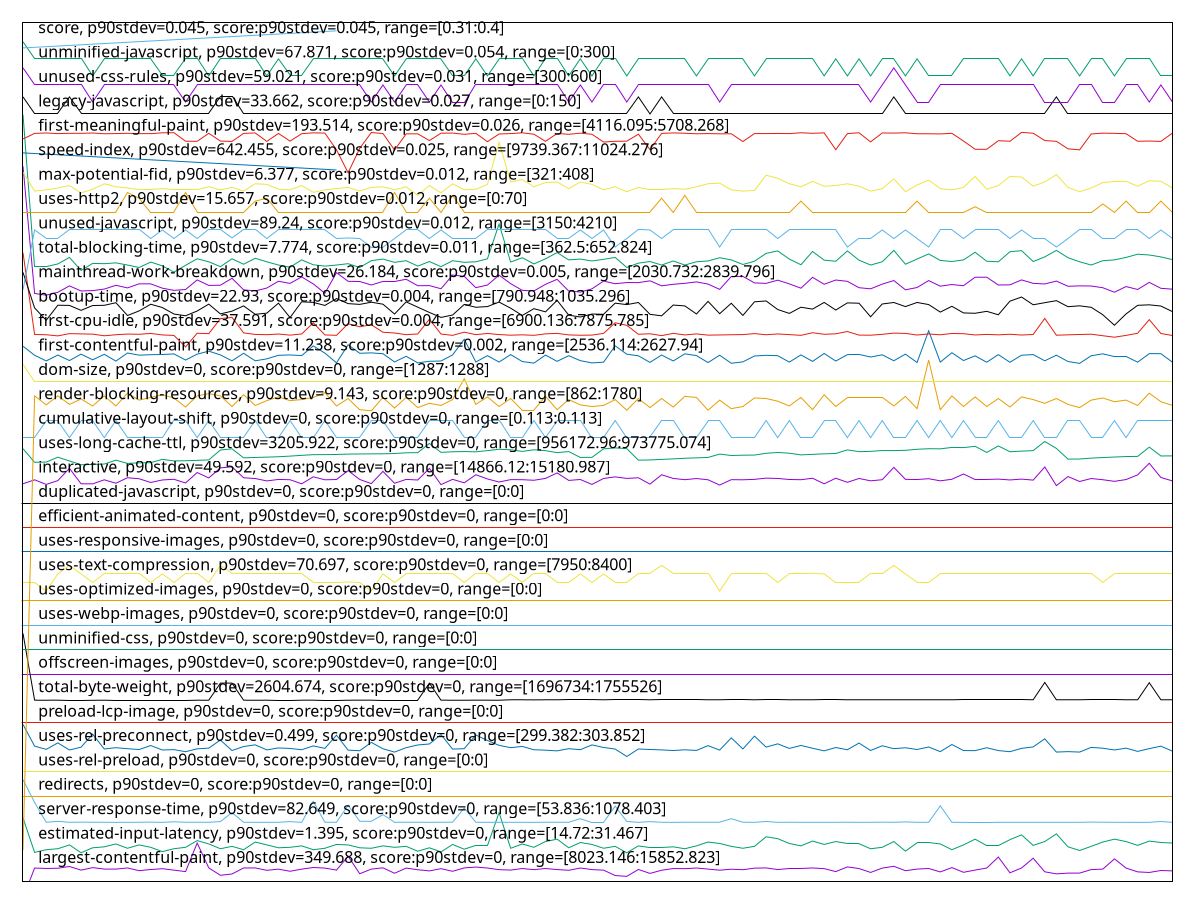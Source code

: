 reset

$largestContentfulPaintP90Stdev349688ScoreP90Stdev0Range802314615852823 <<EOF
0 -0.679092146212207
1 0.5508414174403793
2 0.533845859899337
3 0.5433518253078451
4 0.6150821629688692
5 0.4654360232639312
6 0.5681518488375135
7 0.5091482027673275
8 0.5077337899816685
9 0.5551125869944702
10 0.44345705064246976
11 0.49055452003076105
12 0.5248289783907554
13 0.46550455547952296
14 0.40493992982646754
15 1.57546743660513
16 0.5578459569797869
17 0.2543425456920856
18 0.3078361152435436
19 0.5541802033218395
20 0.5559522506107131
21 0.4576743179224292
22 0.5062640907027585
23 0.4198906069934538
24 0.506421311667939
25 0.5736051991105615
26 0.5490506533699357
27 0.46830300227460286
28 1.036263019115594
29 0.318276911903812
30 0.5072498891904837
31 0.5603158522707061
32 0.337185900422198
33 0.5505220803517603
34 0.48185107262584426
35 0.43414833131665187
36 0.525954720814521
37 0.4186951805521537
38 0.5563602764489208
39 0.5919892538935536
40 0.5516545896119398
41 0.4857738220922614
42 0.4671654538809249
43 0.5317933488374105
44 0.484980086578485
45 0.5320939691444608
46 0.48941106865212713
47 0.4595936518847288
48 0.5529002634129911
49 0.4872816748105242
50 0.46548987000475384
51 0.2448452187981478
52 0.21023990533010828
53 0.49327795572432365
54 0.33144200810909696
55 0.4611986878919083
56 0.5307699728113038
57 0.5253058243950415
58 0.552877515324623
59 0.5089643463822222
60 0.4632445760926647
61 0.5036427334563718
62 0.4834035576693867
63 0.5467322200344844
64 0.556675006329769
65 0.4890246391003439
66 0.54978132772735
67 0.5496962383588309
68 0.5548195973752916
69 0.5268729949133553
70 0.4055017212240295
71 0.5976461851599781
72 0.5314384498638103
73 0.3714898737069734
74 0.5470747371372009
75 0.622870503730296
76 0.44243453846781966
77 0.5083083951758418
78 0.5329173635582625
79 0.3919571062786176
80 0.5697859678437465
81 0.37698195332034734
82 0.4686328495559504
83 0.5506397081251619
84 1.0020978379649148
85 0.35695139766023853
86 0.5529125013086329
87 0.9543425456920858
88 0.39712423376890005
89 0.312983950051287
90 0.34367097728543783
91 0.3442834479684791
92 0.48716735846770876
93 0.5078835242342219
94 0.9277555014482886
95 0.5492470356011703
96 0.39427568358931087
97 0.3704028606235328
98 0.45025714533704253
99 0.4354697360954378
EOF

$estimatedInputLatencyP90Stdev1395ScoreP90Stdev0Range147231467 <<EOF
0 2.605960747663565
1 1.1928766355140188
2 1.3027831775700933
3 1.3420355140186917
4 1.4990448598130839
5 1.1771757009345793
6 1.3812878504672896
7 1.4205401869158876
8 1.5382971962616823
9 1.3616616822429906
10 1.4990448598130839
11 1.4009140186915885
12 1.2242785046728972
13 1.3420355140186917
14 1.4009140186915885
15 1.6756803738317754
16 1.5382971962616823
17 1.342035514018674
18 1.4401663551401869
19 1.3027831775700933
20 1.6168018691588784
21 1.4990448598130839
22 1.3812878504672896
23 1.4009140186915885
24 1.459792523364486
25 1.3027831775701115
26 1.3616616822429906
27 1.5186710280373827
28 1.499044859813102
29 1.3812878504672896
30 1.3616616822429906
31 1.4597925233644677
32 1.4009140186915885
33 1.4401663551401869
34 1.2399794392523362
35 1.3812878504673074
36 1.2111943925233644
37 1.5186710280373827
38 1.3224093457943924
39 1.459792523364486
40 1.459792523364486
41 2.8205401869158866
42 1.3616616822429906
43 1.5382971962616823
44 1.4009140186915885
45 1.6364280373831774
46 1.7345588785046728
47 1.3812878504672896
48 1.597175700934579
49 1.5186710280373827
50 1.3616616822429906
51 1.4401663551401869
52 1.177175700934565
53 1.459792523364486
54 1.4009140186915885
55 1.4009140186915885
56 1.4205401869158876
57 1.3420355140186917
58 1.459792523364486
59 1.6168018691588784
60 1.5579233644859811
61 1.4401663551401869
62 1.3616616822429906
63 1.4401663551401869
64 1.8326897196261678
65 1.754185046728972
66 1.5579233644859811
67 1.459792523364486
68 1.6560542056074765
69 1.5186710280373827
70 1.6364280373831774
71 1.5579233644859811
72 1.5579233644859811
73 1.3420355140186917
74 1.4009140186915885
75 1.6364280373831597
76 1.243904672897196
77 1.5775495327102802
78 1.5775495327102802
79 1.5382971962616823
80 1.3027831775700933
81 1.4990448598130839
82 1.7345588785046728
83 1.4794186915887848
84 1.4794186915887848
85 1.7149327102803738
86 1.911194392523364
87 1.4794186915887848
88 1.6364280373831952
89 1.9504467289719623
90 1.4205401869158876
91 1.2713813084112149
92 1.4401663551401869
93 1.6168018691588784
94 1.7345588785046728
95 1.6364280373831774
96 1.4794186915887848
97 1.6560542056074943
98 1.597175700934579
99 1.5775495327102802
EOF

$serverResponseTimeP90Stdev82649ScoreP90Stdev0Range538361078403 <<EOF
0 4.169205306044917
1 3.239742242332439
2 2.425253632259039
3 2.464405804795605
4 2.4260957611062137
5 2.4313718517580476
6 2.4288778547875682
7 2.426891862668219
8 2.4237296177056495
9 2.42619633924788
10 2.4266941158134165
11 2.433311816592228
12 2.4229914764286726
13 2.447254674570047
14 2.426888453239688
15 2.4283954206504217
16 2.426395790816948
17 2.4535194994958918
18 2.824586358389386
19 2.4261486072484453
20 2.4268100363834733
21 2.4242785356991523
22 2.4264009049597446
23 2.4535024523532365
24 2.4227562258600286
25 3.2841210688071385
26 2.428765343646043
27 2.4259593839649707
28 3.1229914764286724
29 2.4677027221851517
30 2.4660934719184855
31 2.7390778908300986
32 2.4261878156765526
33 2.4287073833610147
34 2.428199378509885
35 2.425381485828954
36 2.428011859940676
37 2.4291352666416643
38 3.0126981681627565
39 2.424535947553248
40 2.4264230662451967
41 2.4244234364117228
42 2.424878595120621
43 2.426336125817654
44 2.423308553282062
45 2.4279453760843204
46 2.4282454057950544
47 2.4252706794016943
48 2.573938810499092
49 2.42360346885
50 2.423629039563983
51 3.088322702410466
52 2.4607849916956064
53 2.4234807294228813
54 2.4530899115009768
55 2.4271322273796594
56 2.422757930574294
57 2.4284687233638396
58 2.429411430352681
59 2.4270248303809305
60 2.4291369713559297
61 2.572165907662934
62 2.428305070794348
63 2.424389342126412
64 2.4588058184333192
65 2.424467758982627
66 2.427302698806213
67 2.4256849249682193
68 2.4267401430985864
69 2.4258230068237276
70 2.425212719116666
71 2.4280220882262693
72 2.4252144238309317
73 2.426399200245479
74 2.4316002834696295
75 2.425896309537146
76 2.4404153609367163
77 2.4254121706857337
78 2.426334421103389
79 3.1009239502613086
80 2.4247183519796605
81 2.423028980142514
82 2.4260378008211854
83 2.4261162176774
84 2.4240432851305083
85 2.426332716389123
86 2.4265083019584734
87 2.42444730241144
88 2.425790617252683
89 2.4248837092634177
90 2.4255826421122872
91 2.424333086555649
92 2.4339169901564928
93 2.4287124975038115
94 2.4252587464018354
95 2.4264810265302246
96 2.422611325147458
97 2.4244285505545196
98 2.45775912387428
99 2.423006818857062
EOF

$redirectsP90Stdev0ScoreP90Stdev0Range00 <<EOF
0 3.5
1 3.5
2 3.5
3 3.5
4 3.5
5 3.5
6 3.5
7 3.5
8 3.5
9 3.5
10 3.5
11 3.5
12 3.5
13 3.5
14 3.5
15 3.5
16 3.5
17 3.5
18 3.5
19 3.5
20 3.5
21 3.5
22 3.5
23 3.5
24 3.5
25 3.5
26 3.5
27 3.5
28 3.5
29 3.5
30 3.5
31 3.5
32 3.5
33 3.5
34 3.5
35 3.5
36 3.5
37 3.5
38 3.5
39 3.5
40 3.5
41 3.5
42 3.5
43 3.5
44 3.5
45 3.5
46 3.5
47 3.5
48 3.5
49 3.5
50 3.5
51 3.5
52 3.5
53 3.5
54 3.5
55 3.5
56 3.5
57 3.5
58 3.5
59 3.5
60 3.5
61 3.5
62 3.5
63 3.5
64 3.5
65 3.5
66 3.5
67 3.5
68 3.5
69 3.5
70 3.5
71 3.5
72 3.5
73 3.5
74 3.5
75 3.5
76 3.5
77 3.5
78 3.5
79 3.5
80 3.5
81 3.5
82 3.5
83 3.5
84 3.5
85 3.5
86 3.5
87 3.5
88 3.5
89 3.5
90 3.5
91 3.5
92 3.5
93 3.5
94 3.5
95 3.5
96 3.5
97 3.5
98 3.5
99 3.5
EOF

$usesRelPreloadP90Stdev0ScoreP90Stdev0Range00 <<EOF
0 4.5
1 4.5
2 4.5
3 4.5
4 4.5
5 4.5
6 4.5
7 4.5
8 4.5
9 4.5
10 4.5
11 4.5
12 4.5
13 4.5
14 4.5
15 4.5
16 4.5
17 4.5
18 4.5
19 4.5
20 4.5
21 4.5
22 4.5
23 4.5
24 4.5
25 4.5
26 4.5
27 4.5
28 4.5
29 4.5
30 4.5
31 4.5
32 4.5
33 4.5
34 4.5
35 4.5
36 4.5
37 4.5
38 4.5
39 4.5
40 4.5
41 4.5
42 4.5
43 4.5
44 4.5
45 4.5
46 4.5
47 4.5
48 4.5
49 4.5
50 4.5
51 4.5
52 4.5
53 4.5
54 4.5
55 4.5
56 4.5
57 4.5
58 4.5
59 4.5
60 4.5
61 4.5
62 4.5
63 4.5
64 4.5
65 4.5
66 4.5
67 4.5
68 4.5
69 4.5
70 4.5
71 4.5
72 4.5
73 4.5
74 4.5
75 4.5
76 4.5
77 4.5
78 4.5
79 4.5
80 4.5
81 4.5
82 4.5
83 4.5
84 4.5
85 4.5
86 4.5
87 4.5
88 4.5
89 4.5
90 4.5
91 4.5
92 4.5
93 4.5
94 4.5
95 4.5
96 4.5
97 4.5
98 4.5
99 4.5
EOF

$usesRelPreconnectP90Stdev0499ScoreP90Stdev0Range299382303852 <<EOF
0 6.432590106260619
1 5.545414917660466
2 5.4133948003092485
3 5.678021791088796
4 5.388164288993238
5 5.502581724030975
6 6.036529754206995
7 5.428650458314294
8 5.481458505254778
9 5.440972335933722
10 5.405766971306733
11 5.571232185053603
12 5.388164288993238
13 5.402246434844031
14 5.317166803662161
15 5.435104775162571
16 5.464442579018396
17 5.794786250434981
18 5.365867558062817
19 5.52898574750121
20 5.599396476755189
21 5.391098069378842
22 5.4720704080208975
23 5.45212070139894
24 5.396965630149992
25 5.554803014894347
26 5.454467725707403
27 5.994870072731715
28 5.382296728222087
29 5.3564794608289645
30 5.699731765942104
31 5.438038555548147
32 5.302497901734242
33 5.482045261331891
34 5.593528915984038
35 5.6334283292279395
36 6.017753559739262
37 5.424543165774466
38 5.440972335933722
39 6.002497901734245
40 5.777770324198613
41 5.578273257978992
42 5.483218773486115
43 5.53367979611815
44 5.397552386227119
45 5.380536459990736
46 5.351198656134912
47 5.4415590920108485
48 5.399899410535582
49 5.596462696369613
50 5.490846602488631
51 5.426303434005831
52 5.12119054473915
53 5.4292372143914065
54 5.407527239538098
55 5.39168482545594
56 5.365867558062817
57 5.395792117995754
58 5.368801338448407
59 5.566538136436662
60 5.3828834842991995
61 5.885146686310932
62 5.430410726545631
63 5.954970659487785
64 5.504928748339438
65 5.639882646076217
66 5.45212070139894
67 5.574165965439178
68 5.459161774324343
69 5.3523721682891505
70 5.489086334257294
71 5.397552386227119
72 5.67098071816342
73 5.367627826294168
74 5.5606705756654975
75 5.442145848087961
76 5.478524724869203
77 5.407527239538098
78 5.510209553033491
79 5.3201005840477364
80 5.611718354374631
81 5.364694045908578
82 5.360586753368764
83 5.48028499310054
84 5.364107289831466
85 5.317753559739273
86 5.455054481784529
87 5.5143168455732905
88 5.845247273067017
89 5.302497901734242
90 5.320687340124849
91 5.302497901734242
92 5.494953895028459
93 5.45974853040147
94 5.388164288993238
95 5.463855822941284
96 5.331248949512954
97 5.443319360242199
98 5.544828161583368
99 5.33887677851547
EOF

$preloadLcpImageP90Stdev0ScoreP90Stdev0Range00 <<EOF
0 6.5
1 6.5
2 6.5
3 6.5
4 6.5
5 6.5
6 6.5
7 6.5
8 6.5
9 6.5
10 6.5
11 6.5
12 6.5
13 6.5
14 6.5
15 6.5
16 6.5
17 6.5
18 6.5
19 6.5
20 6.5
21 6.5
22 6.5
23 6.5
24 6.5
25 6.5
26 6.5
27 6.5
28 6.5
29 6.5
30 6.5
31 6.5
32 6.5
33 6.5
34 6.5
35 6.5
36 6.5
37 6.5
38 6.5
39 6.5
40 6.5
41 6.5
42 6.5
43 6.5
44 6.5
45 6.5
46 6.5
47 6.5
48 6.5
49 6.5
50 6.5
51 6.5
52 6.5
53 6.5
54 6.5
55 6.5
56 6.5
57 6.5
58 6.5
59 6.5
60 6.5
61 6.5
62 6.5
63 6.5
64 6.5
65 6.5
66 6.5
67 6.5
68 6.5
69 6.5
70 6.5
71 6.5
72 6.5
73 6.5
74 6.5
75 6.5
76 6.5
77 6.5
78 6.5
79 6.5
80 6.5
81 6.5
82 6.5
83 6.5
84 6.5
85 6.5
86 6.5
87 6.5
88 6.5
89 6.5
90 6.5
91 6.5
92 6.5
93 6.5
94 6.5
95 6.5
96 6.5
97 6.5
98 6.5
99 6.5
EOF

$totalByteWeightP90Stdev2604674ScoreP90Stdev0Range16967341755526 <<EOF
0 10.163295652752808
1 7.427419213101658
2 7.4273726116769865
3 7.427838625923698
4 7.427419213101658
5 7.427465814526329
6 7.423504693429194
7 7.427745423074356
8 7.427465814526329
9 7.427559017375671
10 7.427792024499027
11 7.427698821649685
12 7.427326010252315
13 7.427232807402959
14 7.427232807402959
15 7.427605618800342
16 7.427326010252315
17 8.127046401704277
18 8.12718620597829
19 7.427605618800342
20 7.427326010252315
21 7.427512415951
22 7.427326010252315
23 7.4273726116769865
24 7.427698821649685
25 7.427559017375671
26 7.427186205978288
27 7.427186205978288
28 7.427232807402959
29 7.427838625923698
30 7.4276522202250135
31 7.427232807402959
32 7.427232807402959
33 7.42727940882763
34 7.42727940882763
35 8.127093003128948
36 7.4276522202250135
37 7.427326010252315
38 7.427186205978288
39 7.427885227348369
40 7.427465814526329
41 7.427232807402959
42 7.444615138805673
43 7.444335530257632
44 7.440933626256566
45 7.444801544504358
46 7.444475334531646
47 7.445081153052385
48 7.445034551627714
49 7.454261633712804
50 7.444475334531646
51 7.444754943079687
52 7.4446617402303445
53 7.444754943079687
54 7.4448947473537
55 7.444708341655016
56 7.444708341655016
57 7.445034551627714
58 7.445081153052385
59 7.4448947473537
60 7.445081153052385
61 7.4448947473537
62 7.444987950203043
63 7.4446617402303445
64 7.444615138805673
65 7.444568537380988
66 7.445174355901727
67 7.444754943079687
68 7.444987950203043
69 7.445034551627714
70 7.445034551627714
71 7.444708341655016
72 7.445034551627714
73 7.444987950203043
74 7.445267558751084
75 7.444615138805673
76 7.4446617402303445
77 7.4449413487783715
78 7.444754943079687
79 7.4449413487783715
80 7.444615138805673
81 7.444848145929029
82 7.444848145929029
83 7.444987950203043
84 7.4448947473537
85 7.4448947473537
86 7.444848145929029
87 7.4452209573263985
88 8.15482085080886
89 7.4441491245589475
90 7.445081153052385
91 7.444708341655016
92 7.4449413487783715
93 7.4448947473537
94 7.444848145929029
95 7.444754943079687
96 7.445174355901727
97 8.144661740230333
98 7.4449413487783715
99 7.444754943079687
EOF

$offscreenImagesP90Stdev0ScoreP90Stdev0Range00 <<EOF
0 8.5
1 8.5
2 8.5
3 8.5
4 8.5
5 8.5
6 8.5
7 8.5
8 8.5
9 8.5
10 8.5
11 8.5
12 8.5
13 8.5
14 8.5
15 8.5
16 8.5
17 8.5
18 8.5
19 8.5
20 8.5
21 8.5
22 8.5
23 8.5
24 8.5
25 8.5
26 8.5
27 8.5
28 8.5
29 8.5
30 8.5
31 8.5
32 8.5
33 8.5
34 8.5
35 8.5
36 8.5
37 8.5
38 8.5
39 8.5
40 8.5
41 8.5
42 8.5
43 8.5
44 8.5
45 8.5
46 8.5
47 8.5
48 8.5
49 8.5
50 8.5
51 8.5
52 8.5
53 8.5
54 8.5
55 8.5
56 8.5
57 8.5
58 8.5
59 8.5
60 8.5
61 8.5
62 8.5
63 8.5
64 8.5
65 8.5
66 8.5
67 8.5
68 8.5
69 8.5
70 8.5
71 8.5
72 8.5
73 8.5
74 8.5
75 8.5
76 8.5
77 8.5
78 8.5
79 8.5
80 8.5
81 8.5
82 8.5
83 8.5
84 8.5
85 8.5
86 8.5
87 8.5
88 8.5
89 8.5
90 8.5
91 8.5
92 8.5
93 8.5
94 8.5
95 8.5
96 8.5
97 8.5
98 8.5
99 8.5
EOF

$unminifiedCssP90Stdev0ScoreP90Stdev0Range00 <<EOF
0 9.5
1 9.5
2 9.5
3 9.5
4 9.5
5 9.5
6 9.5
7 9.5
8 9.5
9 9.5
10 9.5
11 9.5
12 9.5
13 9.5
14 9.5
15 9.5
16 9.5
17 9.5
18 9.5
19 9.5
20 9.5
21 9.5
22 9.5
23 9.5
24 9.5
25 9.5
26 9.5
27 9.5
28 9.5
29 9.5
30 9.5
31 9.5
32 9.5
33 9.5
34 9.5
35 9.5
36 9.5
37 9.5
38 9.5
39 9.5
40 9.5
41 9.5
42 9.5
43 9.5
44 9.5
45 9.5
46 9.5
47 9.5
48 9.5
49 9.5
50 9.5
51 9.5
52 9.5
53 9.5
54 9.5
55 9.5
56 9.5
57 9.5
58 9.5
59 9.5
60 9.5
61 9.5
62 9.5
63 9.5
64 9.5
65 9.5
66 9.5
67 9.5
68 9.5
69 9.5
70 9.5
71 9.5
72 9.5
73 9.5
74 9.5
75 9.5
76 9.5
77 9.5
78 9.5
79 9.5
80 9.5
81 9.5
82 9.5
83 9.5
84 9.5
85 9.5
86 9.5
87 9.5
88 9.5
89 9.5
90 9.5
91 9.5
92 9.5
93 9.5
94 9.5
95 9.5
96 9.5
97 9.5
98 9.5
99 9.5
EOF

$usesWebpImagesP90Stdev0ScoreP90Stdev0Range00 <<EOF
0 10.5
1 10.5
2 10.5
3 10.5
4 10.5
5 10.5
6 10.5
7 10.5
8 10.5
9 10.5
10 10.5
11 10.5
12 10.5
13 10.5
14 10.5
15 10.5
16 10.5
17 10.5
18 10.5
19 10.5
20 10.5
21 10.5
22 10.5
23 10.5
24 10.5
25 10.5
26 10.5
27 10.5
28 10.5
29 10.5
30 10.5
31 10.5
32 10.5
33 10.5
34 10.5
35 10.5
36 10.5
37 10.5
38 10.5
39 10.5
40 10.5
41 10.5
42 10.5
43 10.5
44 10.5
45 10.5
46 10.5
47 10.5
48 10.5
49 10.5
50 10.5
51 10.5
52 10.5
53 10.5
54 10.5
55 10.5
56 10.5
57 10.5
58 10.5
59 10.5
60 10.5
61 10.5
62 10.5
63 10.5
64 10.5
65 10.5
66 10.5
67 10.5
68 10.5
69 10.5
70 10.5
71 10.5
72 10.5
73 10.5
74 10.5
75 10.5
76 10.5
77 10.5
78 10.5
79 10.5
80 10.5
81 10.5
82 10.5
83 10.5
84 10.5
85 10.5
86 10.5
87 10.5
88 10.5
89 10.5
90 10.5
91 10.5
92 10.5
93 10.5
94 10.5
95 10.5
96 10.5
97 10.5
98 10.5
99 10.5
EOF

$usesOptimizedImagesP90Stdev0ScoreP90Stdev0Range00 <<EOF
0 11.5
1 11.5
2 11.5
3 11.5
4 11.5
5 11.5
6 11.5
7 11.5
8 11.5
9 11.5
10 11.5
11 11.5
12 11.5
13 11.5
14 11.5
15 11.5
16 11.5
17 11.5
18 11.5
19 11.5
20 11.5
21 11.5
22 11.5
23 11.5
24 11.5
25 11.5
26 11.5
27 11.5
28 11.5
29 11.5
30 11.5
31 11.5
32 11.5
33 11.5
34 11.5
35 11.5
36 11.5
37 11.5
38 11.5
39 11.5
40 11.5
41 11.5
42 11.5
43 11.5
44 11.5
45 11.5
46 11.5
47 11.5
48 11.5
49 11.5
50 11.5
51 11.5
52 11.5
53 11.5
54 11.5
55 11.5
56 11.5
57 11.5
58 11.5
59 11.5
60 11.5
61 11.5
62 11.5
63 11.5
64 11.5
65 11.5
66 11.5
67 11.5
68 11.5
69 11.5
70 11.5
71 11.5
72 11.5
73 11.5
74 11.5
75 11.5
76 11.5
77 11.5
78 11.5
79 11.5
80 11.5
81 11.5
82 11.5
83 11.5
84 11.5
85 11.5
86 11.5
87 11.5
88 11.5
89 11.5
90 11.5
91 11.5
92 11.5
93 11.5
94 11.5
95 11.5
96 11.5
97 11.5
98 11.5
99 11.5
EOF

$usesTextCompressionP90Stdev70697ScoreP90Stdev0Range79508400 <<EOF
0 12.250333333333334
1 12.250333333333334
2 11.900333333333332
3 12.600333333333332
4 12.950333333333333
5 12.600333333333332
6 12.250333333333334
7 12.600333333333332
8 12.600333333333332
9 12.600333333333332
10 12.600333333333332
11 12.250333333333334
12 12.600333333333332
13 12.250333333333334
14 12.600333333333332
15 12.600333333333332
16 12.250333333333334
17 12.950333333333333
18 12.623666666666665
19 12.600333333333332
20 12.600333333333332
21 12.600333333333332
22 12.600333333333332
23 12.600333333333332
24 12.600333333333332
25 12.250333333333334
26 12.250333333333334
27 12.250333333333334
28 12.273666666666667
29 12.250333333333334
30 11.900333333333332
31 12.600333333333332
32 12.250333333333334
33 12.600333333333332
34 12.600333333333332
35 12.600333333333332
36 12.600333333333332
37 12.600333333333332
38 12.250333333333334
39 12.600333333333332
40 12.600333333333332
41 12.250333333333334
42 12.600333333333332
43 12.250333333333334
44 12.600333333333332
45 12.600333333333332
46 12.250333333333334
47 12.250333333333334
48 12.600333333333332
49 12.250333333333334
50 12.600333333333332
51 12.250333333333334
52 12.250333333333334
53 12.623666666666665
54 12.623666666666665
55 12.950333333333333
56 12.600333333333332
57 12.600333333333332
58 12.600333333333332
59 12.600333333333332
60 11.900333333333332
61 12.600333333333332
62 12.600333333333332
63 12.600333333333332
64 12.600333333333332
65 12.250333333333334
66 12.600333333333332
67 12.600333333333332
68 12.623666666666665
69 12.600333333333332
70 12.250333333333334
71 12.250333333333334
72 12.250333333333334
73 12.600333333333332
74 12.600333333333332
75 12.950333333333333
76 12.600333333333332
77 12.250333333333334
78 12.250333333333334
79 12.600333333333332
80 12.600333333333332
81 12.600333333333332
82 12.600333333333332
83 12.600333333333332
84 12.600333333333332
85 12.600333333333332
86 12.600333333333332
87 12.600333333333332
88 12.600333333333332
89 12.600333333333332
90 12.600333333333332
91 12.600333333333332
92 12.600333333333332
93 12.250333333333334
94 12.600333333333332
95 12.600333333333332
96 12.600333333333332
97 12.600333333333332
98 12.600333333333332
99 12.600333333333332
EOF

$usesResponsiveImagesP90Stdev0ScoreP90Stdev0Range00 <<EOF
0 13.5
1 13.5
2 13.5
3 13.5
4 13.5
5 13.5
6 13.5
7 13.5
8 13.5
9 13.5
10 13.5
11 13.5
12 13.5
13 13.5
14 13.5
15 13.5
16 13.5
17 13.5
18 13.5
19 13.5
20 13.5
21 13.5
22 13.5
23 13.5
24 13.5
25 13.5
26 13.5
27 13.5
28 13.5
29 13.5
30 13.5
31 13.5
32 13.5
33 13.5
34 13.5
35 13.5
36 13.5
37 13.5
38 13.5
39 13.5
40 13.5
41 13.5
42 13.5
43 13.5
44 13.5
45 13.5
46 13.5
47 13.5
48 13.5
49 13.5
50 13.5
51 13.5
52 13.5
53 13.5
54 13.5
55 13.5
56 13.5
57 13.5
58 13.5
59 13.5
60 13.5
61 13.5
62 13.5
63 13.5
64 13.5
65 13.5
66 13.5
67 13.5
68 13.5
69 13.5
70 13.5
71 13.5
72 13.5
73 13.5
74 13.5
75 13.5
76 13.5
77 13.5
78 13.5
79 13.5
80 13.5
81 13.5
82 13.5
83 13.5
84 13.5
85 13.5
86 13.5
87 13.5
88 13.5
89 13.5
90 13.5
91 13.5
92 13.5
93 13.5
94 13.5
95 13.5
96 13.5
97 13.5
98 13.5
99 13.5
EOF

$efficientAnimatedContentP90Stdev0ScoreP90Stdev0Range00 <<EOF
0 14.5
1 14.5
2 14.5
3 14.5
4 14.5
5 14.5
6 14.5
7 14.5
8 14.5
9 14.5
10 14.5
11 14.5
12 14.5
13 14.5
14 14.5
15 14.5
16 14.5
17 14.5
18 14.5
19 14.5
20 14.5
21 14.5
22 14.5
23 14.5
24 14.5
25 14.5
26 14.5
27 14.5
28 14.5
29 14.5
30 14.5
31 14.5
32 14.5
33 14.5
34 14.5
35 14.5
36 14.5
37 14.5
38 14.5
39 14.5
40 14.5
41 14.5
42 14.5
43 14.5
44 14.5
45 14.5
46 14.5
47 14.5
48 14.5
49 14.5
50 14.5
51 14.5
52 14.5
53 14.5
54 14.5
55 14.5
56 14.5
57 14.5
58 14.5
59 14.5
60 14.5
61 14.5
62 14.5
63 14.5
64 14.5
65 14.5
66 14.5
67 14.5
68 14.5
69 14.5
70 14.5
71 14.5
72 14.5
73 14.5
74 14.5
75 14.5
76 14.5
77 14.5
78 14.5
79 14.5
80 14.5
81 14.5
82 14.5
83 14.5
84 14.5
85 14.5
86 14.5
87 14.5
88 14.5
89 14.5
90 14.5
91 14.5
92 14.5
93 14.5
94 14.5
95 14.5
96 14.5
97 14.5
98 14.5
99 14.5
EOF

$duplicatedJavascriptP90Stdev0ScoreP90Stdev0Range00 <<EOF
0 15.5
1 15.5
2 15.5
3 15.5
4 15.5
5 15.5
6 15.5
7 15.5
8 15.5
9 15.5
10 15.5
11 15.5
12 15.5
13 15.5
14 15.5
15 15.5
16 15.5
17 15.5
18 15.5
19 15.5
20 15.5
21 15.5
22 15.5
23 15.5
24 15.5
25 15.5
26 15.5
27 15.5
28 15.5
29 15.5
30 15.5
31 15.5
32 15.5
33 15.5
34 15.5
35 15.5
36 15.5
37 15.5
38 15.5
39 15.5
40 15.5
41 15.5
42 15.5
43 15.5
44 15.5
45 15.5
46 15.5
47 15.5
48 15.5
49 15.5
50 15.5
51 15.5
52 15.5
53 15.5
54 15.5
55 15.5
56 15.5
57 15.5
58 15.5
59 15.5
60 15.5
61 15.5
62 15.5
63 15.5
64 15.5
65 15.5
66 15.5
67 15.5
68 15.5
69 15.5
70 15.5
71 15.5
72 15.5
73 15.5
74 15.5
75 15.5
76 15.5
77 15.5
78 15.5
79 15.5
80 15.5
81 15.5
82 15.5
83 15.5
84 15.5
85 15.5
86 15.5
87 15.5
88 15.5
89 15.5
90 15.5
91 15.5
92 15.5
93 15.5
94 15.5
95 15.5
96 15.5
97 15.5
98 15.5
99 15.5
EOF

$interactiveP90Stdev49592ScoreP90Stdev0Range148661215180987 <<EOF
0 16.293968425189966
1 16.456275176871344
2 16.26678992342854
3 16.423649328907906
4 16.927277011092684
5 16.29398589396454
6 16.290195169883837
7 16.45640328121815
8 16.31580584912801
9 16.541971161964653
10 16.49971565202202
11 16.347826112906503
12 16.45034307217516
13 16.478316403179313
14 16.326381736396186
15 16.75426190060267
16 16.533209115788864
17 16.944649707398035
18 16.98981376830583
19 16.540097635892508
20 16.508429659067737
21 16.411525999359476
22 16.471590924971615
23 16.45925069147232
24 16.292490858007973
25 16.579483899612775
26 16.45721703496666
27 16.469001179142282
28 16.832690875476757
29 16.47035064197746
30 16.30058326782543
31 16.802531036189485
32 16.315108553876605
33 16.473396031676714
34 16.448652968235947
35 16.926987320581134
36 16.260068812414467
37 16.47557234984133
38 16.33323240748829
39 16.663826054677266
40 16.492211357614927
41 16.365788380353457
42 16.46419726613678
43 16.461287259440432
44 16.43775827583196
45 16.513304902902718
46 16.738467216933074
47 16.43212022884095
48 16.469325807202964
49 16.267145121844692
50 16.511454668530007
51 16.57679516406091
52 16.514319547558742
53 16.54076727225086
54 16.279090852185035
55 16.663252496579034
56 16.512735711998133
57 16.46136150173232
58 16.509074547995453
59 16.458368518356778
60 16.241217093195907
61 16.461964174454828
62 16.457432483186302
63 16.474936195300906
64 16.525814001222805
65 16.512456211605084
66 16.47013228229539
67 16.460159067749736
68 16.521407502838677
69 16.2923030686814
70 16.521261929717298
71 16.35302889626459
72 16.511167889480888
73 16.414782470084717
74 16.46049243019769
75 16.966789923428536
76 16.47481828107258
77 16.468989533292564
78 16.501905071767553
79 16.414408347162784
80 16.479108320959625
81 16.694771988819994
82 16.467114551489217
83 16.47108433050922
84 16.485993929600845
85 16.45054978600752
86 16.485629996797392
87 16.443996084083032
88 16.982545302355383
89 16.218018560572972
90 16.589264957638214
91 16.38805378926834
92 16.509445759454984
93 16.45984899700119
94 16.394109631117708
95 16.466798657815815
96 16.66013286458788
97 17.134742000756987
98 16.550720106559517
99 16.41085054007629
EOF

$usesLongCacheTtlP90Stdev3205922ScoreP90Stdev0Range95617296973775074 <<EOF
0 17.731090185186133
1 17.173972138012445
2 17.182760300463983
3 17.38385261260646
4 17.228847636077248
5 17.072997108598322
6 17.085187705174533
7 17.103035215558265
8 17.262566829358228
9 17.128629483397262
10 17.151536354932027
11 17.15978146482272
12 17.293916118407125
13 17.230929149147798
14 17.237485497925057
15 17.252987359228932
16 17.27313276605564
17 17.6766226330993
18 17.724194742527168
19 17.356872144554238
20 17.372055380297226
21 17.385604367825977
22 17.401733772918647
23 17.42756062661693
24 17.45904932950583
25 17.485980381968943
26 17.48831815160765
27 17.494694447397002
28 17.510401083040023
29 17.515335621099815
30 17.519157540946047
31 17.522483699188214
32 17.533135309556982
33 17.563323967165985
34 17.569714653743134
35 17.945996311503976
36 17.58066141289966
37 17.605217756042308
38 17.614478543748007
39 17.602512646058422
40 17.652845146580965
41 17.70806870287923
42 17.68595829809047
43 17.61931231164838
44 17.687820300338863
45 17.650050456720273
46 17.570596206327963
47 17.612361367959224
48 17.37416080131849
49 17.37632709331978
50 17.724782389019495
51 17.764514684957696
52 17.733738973584366
53 17.261242879140248
54 17.271209415707524
55 17.292527998418002
56 17.314230534049962
57 17.33968302542167
58 17.355672481185643
59 17.372806878420306
60 17.511141018448477
61 17.45246965759779
62 17.464616423558695
63 17.470550589459236
64 17.543862090186003
65 17.57522223323666
66 17.54675998890145
67 17.478005235951805
68 17.499043901176194
69 17.520144358104858
70 17.535330513805164
71 17.68279477928632
72 17.609691111058773
73 17.62177050787308
74 17.655402559596013
75 17.65367143537742
76 17.664929346977353
77 17.707248044622077
78 17.730397003739476
79 17.72539819950552
80 17.783360978902543
81 17.77597385708176
82 17.828629483397265
83 17.57690690625921
84 17.844535093758253
85 17.605932627416884
86 17.63168515023905
87 17.65120699592699
88 18.027501678263988
89 17.74317801048697
90 17.305018889293557
91 17.30814440158091
92 17.346010751031244
93 17.367380484961906
94 17.389642519285168
95 17.40927102550812
96 17.41599179228394
97 17.795012034850053
98 17.43322544509609
99 17.43722048256091
EOF

$cumulativeLayoutShiftP90Stdev0ScoreP90Stdev0Range01130113 <<EOF
0 18.18500000000131
1 18.18500000000131
2 18.885000000001128
3 18.885000000001128
4 18.18500000000131
5 18.885000000001128
6 18.885000000001128
7 18.18500000000131
8 18.885000000001128
9 18.18500000000131
10 18.18500000000131
11 18.18500000000131
12 18.18500000000131
13 18.885000000001128
14 18.885000000001128
15 18.18500000000131
16 18.885000000001128
17 18.18500000000131
18 18.18500000000131
19 18.18500000000131
20 18.885000000001128
21 18.18500000000131
22 18.18500000000131
23 18.885000000001128
24 18.18500000000131
25 18.18500000000131
26 18.885000000001128
27 18.18500000000131
28 18.18500000000131
29 18.18500000000131
30 18.885000000001128
31 18.885000000001128
32 18.18500000000131
33 18.18500000000131
34 18.18500000000131
35 18.885000000001128
36 18.885000000001128
37 18.885000000001128
38 18.18500000000131
39 18.18500000000131
40 18.885000000001128
41 18.885000000001128
42 18.18500000000131
43 18.18500000000131
44 18.885000000001128
45 18.18500000000131
46 18.885000000001128
47 18.885000000001128
48 18.885000000001128
49 18.18500000000131
50 18.18500000000131
51 18.885000000001128
52 18.18500000000131
53 18.18500000000131
54 18.18500000000131
55 18.885000000001128
56 18.885000000001128
57 18.18500000000131
58 18.18500000000131
59 18.885000000001128
60 18.885000000001128
61 18.18500000000131
62 18.18500000000131
63 18.18500000000131
64 18.885000000001128
65 18.18500000000131
66 18.885000000001128
67 18.18500000000131
68 18.18500000000131
69 18.885000000001128
70 18.885000000001128
71 18.18500000000131
72 18.885000000001128
73 18.18500000000131
74 18.885000000001128
75 18.18500000000131
76 18.18500000000131
77 18.885000000001128
78 18.18500000000131
79 18.885000000001128
80 18.18500000000131
81 18.885000000001128
82 18.18500000000131
83 18.18500000000131
84 18.885000000001128
85 18.18500000000131
86 18.18500000000131
87 18.885000000001128
88 18.18500000000131
89 18.18500000000131
90 18.885000000001128
91 18.885000000001128
92 18.18500000000131
93 18.18500000000131
94 18.885000000001128
95 18.18500000000131
96 18.885000000001128
97 18.885000000001128
98 18.885000000001128
99 18.885000000001128
EOF

$renderBlockingResourcesP90Stdev9143ScoreP90Stdev0Range8621780 <<EOF
0 1.281187500000005
1 19.896812500000003
2 19.5249375
3 19.896812500000003
4 19.5468125
5 19.7655625
6 19.481187500000004
7 19.896812500000003
8 19.481187500000004
9 20.006187500000003
10 19.721812500000006
11 19.831187500000006
12 19.940562500000006
13 19.809312500000004
14 19.4374375
15 19.896812500000003
16 19.9843125
17 19.896812500000003
18 19.459312500000003
19 19.940562500000006
20 19.503062500000006
21 19.699937500000004
22 19.8530625
23 19.699937500000004
24 19.7436875
25 19.831187500000006
26 20.028062500000004
27 19.481187500000004
28 19.787437500000003
29 19.3280625
30 19.284312500000006
31 19.831187500000006
32 19.393687500000006
33 19.831187500000006
34 19.4155625
35 19.590562500000004
36 19.503062500000006
37 19.7436875
38 20.596812500000006
39 19.5468125
40 19.8530625
41 19.459312500000003
42 19.787437500000003
43 19.3061875
44 19.3061875
45 19.8749375
46 19.3280625
47 19.7436875
48 19.5249375
49 19.459312500000003
50 19.503062500000006
51 19.7436875
52 19.3061875
53 19.787437500000003
54 19.4155625
55 19.787437500000003
56 19.4374375
57 19.8749375
58 19.831187500000006
59 19.3061875
60 19.721812500000006
61 19.371812500000004
62 19.459312500000003
63 19.809312500000004
64 19.787437500000003
65 19.678062500000003
66 19.481187500000004
67 19.831187500000006
68 19.3280625
69 19.940562500000006
70 19.459312500000003
71 19.831187500000006
72 19.831187500000006
73 19.809312500000004
74 19.809312500000004
75 19.481187500000004
76 19.8749375
77 19.371812500000004
78 21.362437500000006
79 19.3280625
80 19.896812500000003
81 19.459312500000003
82 19.8530625
83 19.459312500000003
84 19.787437500000003
85 19.4374375
86 19.8530625
87 19.7436875
88 19.590562500000004
89 19.787437500000003
90 19.5468125
91 19.4155625
92 19.721812500000006
93 19.809312500000004
94 19.6561875
95 19.721812500000006
96 19.503062500000006
97 20.006187500000003
98 19.6561875
99 19.503062500000006
EOF

$domSizeP90Stdev0ScoreP90Stdev0Range12871288 <<EOF
0 21.192999999999984
1 20.493000000000052
2 20.493000000000052
3 20.493000000000052
4 20.493000000000052
5 20.493000000000052
6 20.493000000000052
7 20.493000000000052
8 20.493000000000052
9 20.493000000000052
10 20.493000000000052
11 20.493000000000052
12 20.493000000000052
13 20.493000000000052
14 20.493000000000052
15 20.493000000000052
16 20.493000000000052
17 20.493000000000052
18 20.493000000000052
19 20.493000000000052
20 20.493000000000052
21 20.493000000000052
22 20.493000000000052
23 20.493000000000052
24 20.493000000000052
25 20.493000000000052
26 20.493000000000052
27 20.493000000000052
28 20.493000000000052
29 20.493000000000052
30 20.493000000000052
31 20.493000000000052
32 20.493000000000052
33 20.493000000000052
34 20.493000000000052
35 20.493000000000052
36 20.493000000000052
37 20.493000000000052
38 20.493000000000052
39 20.493000000000052
40 20.493000000000052
41 20.493000000000052
42 20.493000000000052
43 20.493000000000052
44 20.493000000000052
45 20.493000000000052
46 20.493000000000052
47 20.493000000000052
48 20.493000000000052
49 20.493000000000052
50 20.493000000000052
51 20.493000000000052
52 20.493000000000052
53 20.493000000000052
54 20.493000000000052
55 20.493000000000052
56 20.493000000000052
57 20.493000000000052
58 20.493000000000052
59 20.493000000000052
60 20.493000000000052
61 20.493000000000052
62 20.493000000000052
63 20.493000000000052
64 20.493000000000052
65 20.493000000000052
66 20.493000000000052
67 20.493000000000052
68 20.493000000000052
69 20.493000000000052
70 20.493000000000052
71 20.493000000000052
72 20.493000000000052
73 20.493000000000052
74 20.493000000000052
75 20.493000000000052
76 20.493000000000052
77 20.493000000000052
78 20.493000000000052
79 20.493000000000052
80 20.493000000000052
81 20.493000000000052
82 20.493000000000052
83 20.493000000000052
84 20.493000000000052
85 20.493000000000052
86 20.493000000000052
87 20.493000000000052
88 20.493000000000052
89 20.493000000000052
90 20.493000000000052
91 20.493000000000052
92 20.493000000000052
93 20.493000000000052
94 20.493000000000052
95 20.493000000000052
96 20.493000000000052
97 20.493000000000052
98 20.493000000000052
99 20.493000000000052
EOF

$firstContentfulPaintP90Stdev11238ScoreP90Stdev0002Range2536114262794 <<EOF
0 21.928159399526585
1 21.559337506748058
2 21.326658216020924
3 21.56759297786637
4 21.342369772849963
5 21.604510049416554
6 21.372121444292176
7 21.597896951953814
8 21.319768967235582
9 21.651557514222823
10 21.563450708027077
11 21.582577820688506
12 21.58984496075744
13 21.61436429135002
14 21.363531684730702
15 21.603754266849386
16 21.72749912794319
17 21.574075266807853
18 21.331527199867104
19 21.640569598438596
20 21.33200683111167
21 21.411669220547317
22 21.557622461691793
23 21.57227301607076
24 21.54563168057804
25 21.942606473983638
26 21.647240833021876
27 21.248870748723057
28 21.988374922137773
29 21.6403370499564
30 21.656906129313562
31 21.622125596943647
32 21.28498843486566
33 21.51602535193721
34 21.24703942942569
35 21.311862318840575
36 21.32285023462481
37 21.573711909804416
38 22.214571923923423
39 21.28311351272788
40 21.543567812798464
41 21.281267659150373
42 21.586749159088072
43 21.301906336946146
44 21.236749159088077
45 21.567084278061536
46 21.30889732569245
47 21.541503945018896
48 21.3383147086915
49 21.24490289024542
50 21.275671961297284
51 21.944902890245416
52 21.60369612972883
53 21.53561756156305
54 21.267343818778293
55 21.569264420082227
56 21.325204788007134
57 21.617750778622145
58 21.545907831900664
59 21.258899402018187
60 21.56180833437149
61 21.23108078983431
62 21.288723744861095
63 21.529164341181847
64 21.55763699597192
65 21.541547547859302
66 21.27885496864748
67 21.574424089531156
68 21.30735669199784
69 21.633447801171044
70 21.322981043146044
71 21.584917839790705
72 21.59342039367136
73 21.486331817615543
74 21.577839645363554
75 21.33430324737344
76 21.605382106224823
77 21.261559175283416
78 22.56127264233212
79 21.27852068020431
80 21.662981458411195
81 21.34247151281093
82 21.53462923051368
83 21.273172065113577
84 21.586574747726416
85 21.272096528383372
86 21.560413043478256
87 21.58731599601345
88 21.332602736597316
89 21.56173566297081
90 21.303083613637305
91 21.22664783439226
92 21.53954181720028
93 21.617736244342005
94 21.503874693741956
95 21.508961691790205
96 21.276107989701423
97 21.626326003903486
98 21.62269243386902
99 21.27426213612391
EOF

$firstCpuIdleP90Stdev37591ScoreP90Stdev0004Range69001367875785 <<EOF
0 25.761402714037025
1 22.409270256369688
2 22.39969595663871
3 22.352362517803456
4 22.445019583794913
5 22.43523955530939
6 22.423956124386777
7 22.35733165849027
8 22.400154890014246
9 22.427627591391055
10 22.418401448013938
11 22.45334368570977
12 22.391688360500087
13 22.37190674948569
14 21.90142091311917
15 22.460749920873564
16 22.444418222820072
17 23.057331658490273
18 23.11268851875296
19 22.47570481880045
20 22.41373298781453
21 22.401658292451348
22 22.428102350055394
23 22.38394979427125
24 22.430729347998106
25 22.887209803766428
26 22.391799137521765
27 22.37629035448648
28 22.851238922297835
29 22.725760207311293
30 22.80966588858998
31 22.5015949912961
32 22.4724764598829
33 22.401579166007284
34 22.43300818958697
35 23.03571431397373
36 22.428418855831627
37 22.374976855515122
38 22.505582964076606
39 22.40316169488844
40 22.45253659598038
41 22.407402872289932
42 22.381971633169815
43 22.39599283905682
44 22.37592637284381
45 22.435081302421274
46 22.455559226143386
47 22.393286714670047
48 22.37929715936066
49 22.385326594397853
50 22.45486291343568
51 22.890422337395165
52 22.78486766102232
53 22.419129411299267
54 22.440240346573827
55 22.363281967083406
56 22.456603695204944
57 22.39206816743156
58 22.43367285171705
59 22.38398144484888
60 22.390564764994473
61 22.399347800284865
62 22.405757042253526
63 22.44584249881311
64 22.39949022788417
65 22.431663040037986
66 22.404760049058403
67 22.375245885424913
68 22.48200328374743
69 22.418021641082454
70 22.437771601519238
71 22.531267407817705
72 22.385326594397853
73 22.381306971039727
74 22.416170082291504
75 22.466541976578583
76 22.454799612280425
77 22.38768456243077
78 22.432153623991148
79 22.397037308118385
80 22.452979704067108
81 22.44182287545499
82 22.391371854723854
83 22.41400201772433
84 22.395502255103658
85 22.41905028485521
86 22.38792194176294
87 22.41112181516063
88 23.06912149865486
89 22.380246676689353
90 22.396388471277106
91 22.409570936857108
92 22.422009613862958
93 22.359293994302906
94 22.298825565754086
95 22.37290374268081
96 22.460686619718313
97 23.017483581262866
98 22.451001542965667
99 22.368061204304485
EOF

$bootupTimeP90Stdev2293ScoreP90Stdev0004Range7909481035296 <<EOF
0 24.95369252960826
1 23.497856918716465
2 22.992537554408344
3 23.609598997874286
4 23.600954398218445
5 23.399081739042416
6 23.5965612410163
7 23.605382984107706
8 23.71159818807572
9 23.187324476161557
10 23.376230235853836
11 23.64945627087762
12 23.513941542666263
13 23.2488286769916
14 23.177191871646933
15 23.371907936025917
16 23.65448714444782
17 23.253257262880858
18 23.365743344468065
19 23.581964621925295
20 23.23703092418261
21 23.284788794412393
22 23.69299812734083
23 23.104633920437294
24 23.748727452171273
25 23.724813088369267
26 23.600600111347305
27 23.880167881364514
28 23.67489406822553
29 23.643149964571315
30 23.732182255289
31 23.6511568478591
32 23.248970391740055
33 23.7457868711408
34 23.529388450248003
35 23.312706599858288
36 23.109345935823463
37 23.20868797449135
38 23.64098881465736
39 23.524889006984512
40 23.554578246786114
41 23.737992559975705
42 23.4881140297601
43 23.189131339204373
44 23.468557394473127
45 23.3376483955866
46 23.809345935823462
47 23.20241709687216
48 23.125324273711918
49 23.248438961433344
50 23.23727892499241
51 23.694096416641365
52 23.633513361676286
53 23.721163933596518
54 23.235861777507846
55 23.174641006174717
56 23.61675559267132
57 23.581008047373217
58 23.25013953841482
59 23.76658351047677
60 23.261618433039782
61 23.689100971758272
62 23.190583915376052
63 23.748833738232616
64 23.783801852414214
65 23.432951563923474
66 23.273451614535887
67 23.527617015892297
68 23.449815618989778
69 23.72431708674967
70 23.410950349225633
71 23.70504388095961
72 23.691262121672235
73 23.135775736410572
74 23.65916373114688
75 23.720880504099604
76 23.553090241927322
77 23.72134107703209
78 23.636028798461382
79 23.32779922056888
80 23.564923423423423
81 23.293079107197087
82 23.279049347099907
83 23.358976465229276
84 23.217509717582754
85 23.775582397003745
86 23.944966950096166
87 23.627313341431318
88 23.712873620811827
89 23.79570589128455
90 23.549582801903025
91 23.58440920133617
92 23.52340100212572
93 23.217934861828123
94 22.789460319870436
95 23.253115548132403
96 23.6053829841077
97 23.625364763640047
98 23.575445743496307
99 23.346399281303782
EOF

$mainthreadWorkBreakdownP90Stdev26184ScoreP90Stdev0005Range20307322839796 <<EOF
0 29.304749794760887
1 24.090118105828793
2 24.021288342413612
3 24.139069520113438
4 24.401615232480033
5 24.192957869990295
6 24.207977647585636
7 24.270616650496308
8 24.425777483394278
9 24.318340361220983
10 24.486901447869247
11 24.483949735054864
12 24.307343271885962
13 24.21772091200836
14 24.253298193895063
15 24.64477890141056
16 24.42063157698336
17 24.42943447272184
18 24.712929509664896
19 24.23966284797373
20 24.193898238674528
21 24.31314221210537
22 24.59120400776178
23 24.50351462795732
24 24.767836592283025
25 24.482068997686397
26 24.0988687588626
27 24.943842264348106
28 24.58867023658482
29 24.580494253302497
30 24.438211247107986
31 24.583576572878584
32 24.58018079707442
33 24.672728748414066
34 24.408459026793047
35 24.412795171281438
36 24.28461769535041
37 24.84526028061797
38 24.79434976490785
39 24.3274305918352
40 24.435599111874026
41 24.83906952011344
42 24.493980334353306
43 24.217616426598994
44 24.192069744010745
45 24.465037875960896
46 24.669437458019267
47 24.19131222479289
48 24.14839484289871
49 24.28025542950967
50 24.598361258302862
51 24.48961806851258
52 24.53781196357937
53 24.53514758564073
54 24.60891428464813
55 24.40373106201956
56 24.466500671691925
57 24.50612676319129
58 24.56448186431824
59 24.475695387715504
60 24.257555974326444
61 24.78369225315323
62 24.791685386969185
63 24.523314613030827
64 24.504559482050908
65 24.635767034853355
66 24.484158705873575
67 24.306559631315764
68 24.75041365027241
69 24.468041831479972
70 24.641487611015755
71 24.588226173595046
72 24.326777558026716
73 24.281117434136874
74 24.47386689305172
75 24.619441189641027
76 24.24039424583924
77 24.3339348085678
78 24.619179976117636
79 24.390017352041205
80 24.456261101574746
81 24.408589633554744
82 24.755716284797384
83 24.75728356593776
84 24.436487237853576
85 24.443775095156354
86 24.646267818493918
87 24.50565657884917
88 24.479848682737515
89 24.598648593178595
90 24.38484532427792
91 24.40239887305023
92 24.396756660944845
93 24.325262519591014
94 24.141603291290387
95 24.37324744383909
96 24.25483935368311
97 24.544943092768108
98 24.30154433166654
99 24.266358870064934
EOF

$totalBlockingTimeP90Stdev7774ScoreP90Stdev0011Range3625652824 <<EOF
0 31.41812800000029
1 25.17759466666665
2 25.17759466666665
3 25.299816888888877
4 25.566483555555557
5 25.0331502222222
6 25.322039111111103
7 25.310928
8 25.34426133333333
9 25.255372444444433
10 25.15537244444443
11 25.37759466666666
12 25.222039111111098
13 24.966483555555534
14 25.24426133333332
15 25.510928
16 25.388705777777773
17 25.18870577777774
18 25.510928
19 25.288705777777768
20 25.533150222222226
21 25.388705777777773
22 25.255372444444433
23 25.16648355555554
24 25.466483555555556
25 25.266483555555567
26 25.21092799999999
27 25.255372444444433
28 25.31092800000001
29 25.15537244444443
30 25.433150222222217
31 25.499816888888887
32 25.366483555555547
33 25.433150222222217
34 25.21092799999999
35 25.399816888888903
36 25.188705777777763
37 25.433150222222217
38 25.366483555555547
39 25.388705777777773
40 25.510928
41 26.93315022222228
42 25.37759466666666
43 25.555372444444444
44 25.299816888888877
45 25.510928
46 25.766483555555567
47 25.466483555555556
48 25.499816888888887
49 25.422039111111108
50 25.488705777777774
51 25.566483555555557
52 25.15537244444441
53 25.333150222222216
54 25.399816888888886
55 25.255372444444433
56 25.422039111111108
57 25.255372444444433
58 25.388705777777773
59 25.422039111111108
60 25.555372444444444
61 25.466483555555556
62 25.27759466666666
63 25.410927999999995
64 25.733150222222232
65 25.833150222222237
66 25.499816888888887
67 25.266483555555546
68 25.81092800000001
69 25.455372444444443
70 25.410927999999995
71 25.833150222222237
72 25.455372444444443
73 25.255372444444433
74 25.388705777777773
75 25.855372444444427
76 25.288705777777768
77 25.499816888888887
78 25.71092800000001
79 25.44426133333333
80 25.399816888888886
81 25.466483555555556
82 25.77759466666668
83 25.410927999999995
84 25.388705777777773
85 25.799816888888902
86 25.84426133333335
87 25.399816888888886
88 25.5887057777778
89 25.85537244444446
90 25.555372444444444
91 25.388705777777773
92 25.255372444444433
93 25.433150222222217
94 25.466483555555556
95 25.566483555555557
96 25.699816888888897
97 25.66648355555558
98 25.588705777777783
99 25.477594666666665
EOF

$unusedJavascriptP90Stdev8924ScoreP90Stdev0012Range31504210 <<EOF
0 24.241799999999998
1 26.691799999999997
2 26.3418
3 26.3418
4 26.691799999999997
5 26.691799999999997
6 26.691799999999997
7 26.691799999999997
8 26.691799999999997
9 26.691799999999997
10 26.691799999999997
11 26.3418
12 26.691799999999997
13 26.3418
14 26.691799999999997
15 26.3418
16 26.691799999999997
17 26.691799999999997
18 26.365133333333333
19 26.691799999999997
20 26.691799999999997
21 26.3418
22 26.691799999999997
23 26.691799999999997
24 26.691799999999997
25 26.691799999999997
26 26.691799999999997
27 26.3418
28 26.365133333333333
29 26.3418
30 25.991799999999998
31 25.991799999999998
32 26.3418
33 26.691799999999997
34 26.691799999999997
35 26.3418
36 26.691799999999997
37 26.3418
38 26.3418
39 26.3418
40 26.691799999999997
41 26.691799999999997
42 26.691799999999997
43 26.691799999999997
44 26.691799999999997
45 26.691799999999997
46 26.3418
47 26.3418
48 26.691799999999997
49 26.3418
50 26.691799999999997
51 25.991799999999998
52 26.3418
53 26.71513333333333
54 26.691799999999997
55 26.3418
56 26.691799999999997
57 26.691799999999997
58 26.691799999999997
59 26.691799999999997
60 25.991799999999998
61 26.691799999999997
62 26.691799999999997
63 26.691799999999997
64 26.691799999999997
65 26.3418
66 26.691799999999997
67 26.691799999999997
68 26.691799999999997
69 26.691799999999997
70 26.691799999999997
71 25.991799999999998
72 26.3418
73 26.3418
74 26.691799999999997
75 26.3418
76 26.691799999999997
77 26.3418
78 25.991799999999998
79 26.691799999999997
80 26.691799999999997
81 26.3418
82 26.691799999999997
83 26.691799999999997
84 26.691799999999997
85 26.3418
86 26.691799999999997
87 26.3418
88 26.3418
89 25.991799999999998
90 26.3418
91 26.691799999999997
92 26.691799999999997
93 26.3418
94 26.3418
95 26.691799999999997
96 26.691799999999997
97 26.3418
98 26.691799999999997
99 26.3418
EOF

$usesHttp2P90Stdev15657ScoreP90Stdev0012Range070 <<EOF
0 27.409
1 27.409
2 27.409
3 27.409
4 27.409
5 27.409
6 27.409
7 27.409
8 27.409
9 28.225666666666665
10 27.99233333333333
11 27.409
12 27.409
13 27.409
14 28.225666666666665
15 27.409
16 27.409
17 27.409
18 27.409
19 27.409
20 27.875666666666664
21 27.99233333333333
22 27.409
23 27.409
24 27.409
25 27.409
26 27.409
27 27.409
28 27.409
29 27.409
30 27.409
31 27.409
32 28.225666666666665
33 27.409
34 27.409
35 27.99233333333333
36 27.409
37 28.108999999999998
38 27.409
39 27.409
40 27.409
41 27.409
42 27.409
43 27.409
44 27.409
45 27.409
46 27.409
47 27.409
48 27.409
49 27.409
50 27.409
51 27.409
52 27.409
53 27.409
54 27.409
55 27.99233333333333
56 27.409
57 28.108999999999998
58 27.409
59 27.409
60 27.409
61 27.409
62 27.409
63 27.409
64 27.409
65 27.409
66 27.409
67 27.875666666666664
68 27.409
69 27.409
70 27.409
71 27.409
72 27.409
73 27.409
74 27.409
75 27.409
76 27.409
77 27.875666666666664
78 27.409
79 27.409
80 27.409
81 27.409
82 27.642333333333333
83 27.409
84 27.409
85 27.409
86 27.409
87 27.409
88 27.409
89 27.409
90 27.409
91 27.409
92 27.409
93 27.759
94 27.409
95 27.875666666666664
96 27.409
97 27.409
98 27.875666666666664
99 27.409
EOF

$maxPotentialFidP90Stdev6377ScoreP90Stdev0012Range321408 <<EOF
0 29.06050000000004
1 28.285499999999992
2 28.335499999999993
3 28.410499999999995
4 28.5105
5 28.21049999999999
6 28.360499999999995
7 28.585500000000003
8 28.460499999999996
9 28.410499999999995
10 28.360499999999995
11 28.360499999999995
12 28.385499999999993
13 28.360499999999995
14 28.360499999999995
15 28.360499999999995
16 28.460499999999996
17 28.33549999999997
18 28.435499999999998
19 28.285499999999992
20 28.585500000000003
21 28.5605
22 28.360499999999995
23 28.335499999999993
24 28.5105
25 28.235500000000012
26 28.335499999999993
27 28.385499999999993
28 28.43550000000002
29 28.285499999999992
30 28.435499999999998
31 28.460499999999996
32 28.335499999999993
33 28.460499999999996
34 28.110499999999988
35 28.51050000000002
36 28.21049999999999
37 28.585500000000003
38 28.335499999999993
39 28.360499999999995
40 28.5605
41 30.285500000000056
42 28.660500000000006
43 28.760500000000008
44 28.460499999999996
45 28.635500000000004
46 28.660500000000006
47 28.385499999999993
48 28.660500000000006
49 28.5605
50 28.335499999999993
51 28.460499999999996
52 28.26049999999997
53 28.435499999999998
54 28.360499999999995
55 28.360499999999995
56 28.385499999999993
57 28.360499999999995
58 28.460499999999996
59 28.585500000000003
60 28.610500000000002
61 28.335499999999993
62 28.285499999999992
63 28.31049999999999
64 28.93550000000001
65 28.810500000000008
66 28.585500000000003
67 28.460499999999996
68 28.685500000000005
69 28.4855
70 28.5105
71 28.585500000000003
72 28.4855
73 28.285499999999992
74 28.385499999999993
75 28.785499999999985
76 28.260499999999993
77 28.5355
78 28.73550000000001
79 28.385499999999993
80 28.335499999999993
81 28.435499999999998
82 28.88550000000001
83 28.360499999999995
84 28.5105
85 28.88550000000001
86 28.86050000000001
87 28.4855
88 28.660500000000027
89 28.960500000000014
90 28.435499999999998
91 28.260499999999993
92 28.410499999999995
93 28.635500000000004
94 28.660500000000006
95 28.660500000000006
96 28.4855
97 28.710500000000028
98 28.685500000000005
99 28.410499999999995
EOF

$speedIndexP90Stdev642455ScoreP90Stdev0025Range973936711024276 <<EOF
0 29.849999999999998
27 29.15
EOF

$firstMeaningfulPaintP90Stdev193514ScoreP90Stdev0026Range41160955708268 <<EOF
0 30.422804678504875
1 30.64806002884376
2 30.665742409225253
3 30.639576640711244
4 30.65336318503923
5 30.651532110935698
6 30.66400169442235
7 30.634076148112097
8 30.640925798544753
9 30.652218633897945
10 30.6390594116111
11 30.63758354303417
12 30.672754083231453
13 30.676386111671633
14 30.327693724999115
15 30.324584118722328
16 30.652171896328653
17 30.33445509335644
18 30.318832281861667
19 30.649435151993544
20 30.66700328498344
21 30.32145270157988
22 30.64635981993424
23 30.330912385604236
24 30.636456648307952
25 30.67153371336665
26 30.660977254382942
27 29.973030354196588
28 29.035291918406596
29 30.035253638111744
30 30.68358577456764
31 30.643229441404443
32 29.965847309102998
33 30.63049293446651
34 30.629389927831262
35 30.355207612733984
36 30.656763602858263
37 30.662609953470152
38 30.610422783600605
39 30.651227797428987
40 30.30899765867034
41 30.62411481417736
42 30.641058740964073
43 30.672327213431934
44 30.615542105356866
45 30.322642951677803
46 30.64591944817026
47 30.611229785630346
48 30.658079525086947
49 30.61342541277434
50 30.294985735397105
51 30.32496217372725
52 30.330443971298685
53 30.617371102235097
54 29.983336507531426
55 30.64879017353734
56 30.667950499721055
57 30.65504781475898
58 30.632313622443526
59 30.641364093083432
60 30.631710188493358
61 30.632049814830204
62 30.313461615843885
63 30.64182212126248
64 30.64071392156397
65 30.646248688380595
66 30.639730355383577
67 30.67444390601446
68 30.652283027882298
69 30.669326661483495
70 29.979766795850296
71 30.640118796515008
72 30.67276135352001
73 30.300140369983502
74 30.666218093819367
75 30.661414510308973
76 30.672770701033862
77 30.63455494854416
78 30.63338962514986
79 30.62701150486071
80 30.650893364155397
81 30.335390883354897
82 29.997657937374626
83 29.99726638040524
84 30.34839015929351
85 30.32728658883996
86 30.68894293862096
87 30.65622144705449
88 30.354466043301244
89 30.324659937445844
90 30.01488644402768
91 29.974443906014457
92 30.62593446354173
93 30.658731773831708
94 30.650665907984852
95 30.635232123992544
96 30.325951971583557
97 30.335508246584446
98 30.321044526808077
99 30.66427900400014
EOF

$legacyJavascriptP90Stdev33662ScoreP90Stdev0027Range0150 <<EOF
0 32.144
1 31.444
2 31.444
3 31.444
4 32.144
5 31.444
6 31.444
7 31.444
8 31.444
9 31.444
10 31.444
11 31.444
12 31.444
13 31.444
14 31.444
15 31.444
16 31.444
17 32.144
18 32.144
19 31.444
20 31.444
21 31.444
22 31.444
23 31.444
24 31.444
25 31.444
26 31.444
27 31.444
28 31.444
29 31.444
30 31.444
31 31.444
32 31.444
33 31.444
34 31.444
35 31.444
36 31.444
37 31.444
38 31.444
39 31.444
40 31.444
41 31.444
42 31.444
43 31.444
44 31.444
45 31.444
46 31.444
47 31.444
48 31.444
49 31.444
50 31.444
51 31.444
52 31.444
53 32.144
54 31.444
55 32.144
56 31.444
57 31.444
58 31.444
59 31.444
60 31.444
61 31.444
62 31.444
63 31.444
64 31.444
65 31.444
66 31.444
67 31.444
68 31.444
69 31.444
70 31.444
71 31.444
72 31.444
73 31.444
74 31.444
75 32.144
76 31.444
77 31.444
78 31.444
79 31.444
80 31.444
81 31.444
82 31.444
83 31.444
84 31.444
85 31.444
86 31.444
87 31.444
88 31.444
89 32.144
90 31.444
91 31.444
92 31.444
93 31.444
94 31.444
95 31.444
96 31.444
97 31.444
98 31.444
99 31.444
EOF

$unusedCssRulesP90Stdev59021ScoreP90Stdev0031Range300600 <<EOF
0 33.333
1 32.633
2 32.633
3 32.633
4 32.633
5 32.633
6 31.933
7 32.633
8 32.633
9 32.633
10 32.633
11 32.633
12 32.633
13 32.633
14 31.933
15 32.633
16 32.633
17 32.633
18 32.633
19 32.633
20 32.633
21 32.633
22 32.633
23 32.633
24 32.633
25 32.633
26 32.633
27 32.633
28 32.633
29 32.633
30 31.933
31 32.633
32 31.933
33 32.633
34 32.633
35 31.933
36 32.633
37 31.933
38 31.933
39 32.633
40 32.633
41 32.633
42 32.633
43 32.633
44 32.633
45 32.633
46 32.633
47 31.933
48 32.633
49 31.933
50 32.633
51 32.633
52 31.933
53 32.633
54 32.633
55 32.633
56 32.633
57 32.633
58 32.633
59 32.633
60 31.933
61 32.633
62 32.633
63 32.633
64 32.633
65 32.633
66 32.633
67 32.633
68 32.633
69 32.633
70 32.633
71 32.633
72 32.633
73 31.933
74 32.633
75 33.333
76 32.633
77 31.933
78 31.933
79 32.633
80 32.633
81 32.633
82 32.633
83 32.633
84 32.633
85 32.633
86 32.633
87 32.633
88 31.933
89 31.933
90 31.933
91 32.633
92 32.633
93 31.933
94 31.933
95 32.633
96 32.633
97 31.933
98 32.633
99 31.933
EOF

$unminifiedJavascriptP90Stdev67871ScoreP90Stdev0054Range0300 <<EOF
0 34.403
1 33.703
2 33.703
3 33.703
4 33.703
5 33.703
6 33.003
7 33.703
8 33.703
9 33.703
10 33.703
11 33.703
12 33.003
13 33.003
14 33.703
15 33.703
16 33.003
17 33.703
18 33.703
19 33.703
20 33.703
21 33.003
22 33.703
23 33.003
24 33.003
25 33.703
26 33.703
27 33.703
28 33.703
29 33.703
30 33.703
31 33.703
32 33.003
33 33.703
34 33.703
35 33.703
36 33.703
37 33.003
38 33.003
39 33.703
40 33.003
41 33.703
42 33.703
43 33.703
44 33.003
45 33.703
46 33.703
47 33.003
48 33.703
49 33.003
50 33.703
51 33.703
52 33.003
53 33.703
54 33.703
55 33.703
56 33.703
57 33.703
58 33.003
59 33.703
60 33.703
61 33.703
62 33.703
63 33.003
64 33.703
65 33.703
66 33.703
67 33.703
68 33.703
69 33.003
70 33.703
71 33.003
72 33.703
73 33.003
74 33.703
75 33.703
76 33.003
77 33.703
78 33.003
79 33.003
80 33.003
81 33.703
82 33.703
83 33.703
84 33.703
85 33.003
86 33.703
87 33.003
88 33.703
89 33.703
90 33.703
91 33.003
92 33.703
93 33.703
94 33.003
95 33.703
96 33.703
97 33.703
98 33.003
99 33.003
EOF

$scoreP90Stdev0045ScoreP90Stdev0045Range03104 <<EOF
0 34.15
27 34.85
EOF

unset key
unset tics
set xrange [0:99]
set yrange [0:35.2]

set label "largest-contentful-paint, p90stdev=349.688, score:p90stdev=0, range=[8023.146:15852.823]" at character 4.2, first 1 left front
set label "estimated-input-latency, p90stdev=1.395, score:p90stdev=0, range=[14.72:31.467]" at character 4.2, first 2 left front
set label "server-response-time, p90stdev=82.649, score:p90stdev=0, range=[53.836:1078.403]" at character 4.2, first 3 left front
set label "redirects, p90stdev=0, score:p90stdev=0, range=[0:0]" at character 4.2, first 4 left front
set label "uses-rel-preload, p90stdev=0, score:p90stdev=0, range=[0:0]" at character 4.2, first 5 left front
set label "uses-rel-preconnect, p90stdev=0.499, score:p90stdev=0, range=[299.382:303.852]" at character 4.2, first 6 left front
set label "preload-lcp-image, p90stdev=0, score:p90stdev=0, range=[0:0]" at character 4.2, first 7 left front
set label "total-byte-weight, p90stdev=2604.674, score:p90stdev=0, range=[1696734:1755526]" at character 4.2, first 8 left front
set label "offscreen-images, p90stdev=0, score:p90stdev=0, range=[0:0]" at character 4.2, first 9 left front
set label "unminified-css, p90stdev=0, score:p90stdev=0, range=[0:0]" at character 4.2, first 10 left front
set label "uses-webp-images, p90stdev=0, score:p90stdev=0, range=[0:0]" at character 4.2, first 11 left front
set label "uses-optimized-images, p90stdev=0, score:p90stdev=0, range=[0:0]" at character 4.2, first 12 left front
set label "uses-text-compression, p90stdev=70.697, score:p90stdev=0, range=[7950:8400]" at character 4.2, first 13 left front
set label "uses-responsive-images, p90stdev=0, score:p90stdev=0, range=[0:0]" at character 4.2, first 14 left front
set label "efficient-animated-content, p90stdev=0, score:p90stdev=0, range=[0:0]" at character 4.2, first 15 left front
set label "duplicated-javascript, p90stdev=0, score:p90stdev=0, range=[0:0]" at character 4.2, first 16 left front
set label "interactive, p90stdev=49.592, score:p90stdev=0, range=[14866.12:15180.987]" at character 4.2, first 17 left front
set label "uses-long-cache-ttl, p90stdev=3205.922, score:p90stdev=0, range=[956172.96:973775.074]" at character 4.2, first 18 left front
set label "cumulative-layout-shift, p90stdev=0, score:p90stdev=0, range=[0.113:0.113]" at character 4.2, first 19 left front
set label "render-blocking-resources, p90stdev=9.143, score:p90stdev=0, range=[862:1780]" at character 4.2, first 20 left front
set label "dom-size, p90stdev=0, score:p90stdev=0, range=[1287:1288]" at character 4.2, first 21 left front
set label "first-contentful-paint, p90stdev=11.238, score:p90stdev=0.002, range=[2536.114:2627.94]" at character 4.2, first 22 left front
set label "first-cpu-idle, p90stdev=37.591, score:p90stdev=0.004, range=[6900.136:7875.785]" at character 4.2, first 23 left front
set label "bootup-time, p90stdev=22.93, score:p90stdev=0.004, range=[790.948:1035.296]" at character 4.2, first 24 left front
set label "mainthread-work-breakdown, p90stdev=26.184, score:p90stdev=0.005, range=[2030.732:2839.796]" at character 4.2, first 25 left front
set label "total-blocking-time, p90stdev=7.774, score:p90stdev=0.011, range=[362.5:652.824]" at character 4.2, first 26 left front
set label "unused-javascript, p90stdev=89.24, score:p90stdev=0.012, range=[3150:4210]" at character 4.2, first 27 left front
set label "uses-http2, p90stdev=15.657, score:p90stdev=0.012, range=[0:70]" at character 4.2, first 28 left front
set label "max-potential-fid, p90stdev=6.377, score:p90stdev=0.012, range=[321:408]" at character 4.2, first 29 left front
set label "speed-index, p90stdev=642.455, score:p90stdev=0.025, range=[9739.367:11024.276]" at character 4.2, first 30 left front
set label "first-meaningful-paint, p90stdev=193.514, score:p90stdev=0.026, range=[4116.095:5708.268]" at character 4.2, first 31 left front
set label "legacy-javascript, p90stdev=33.662, score:p90stdev=0.027, range=[0:150]" at character 4.2, first 32 left front
set label "unused-css-rules, p90stdev=59.021, score:p90stdev=0.031, range=[300:600]" at character 4.2, first 33 left front
set label "unminified-javascript, p90stdev=67.871, score:p90stdev=0.054, range=[0:300]" at character 4.2, first 34 left front
set label "score, p90stdev=0.045, score:p90stdev=0.045, range=[0.31:0.4]" at character 4.2, first 35 left front
set terminal svg size 640, 4200 enhanced background rgb 'white'
set output "reports/report_00031_2021-02-24T23-18-18.084Z/correlation/astro/correlation.svg"

plot $largestContentfulPaintP90Stdev349688ScoreP90Stdev0Range802314615852823 with line, \
     $estimatedInputLatencyP90Stdev1395ScoreP90Stdev0Range147231467 with line, \
     $serverResponseTimeP90Stdev82649ScoreP90Stdev0Range538361078403 with line, \
     $redirectsP90Stdev0ScoreP90Stdev0Range00 with line, \
     $usesRelPreloadP90Stdev0ScoreP90Stdev0Range00 with line, \
     $usesRelPreconnectP90Stdev0499ScoreP90Stdev0Range299382303852 with line, \
     $preloadLcpImageP90Stdev0ScoreP90Stdev0Range00 with line, \
     $totalByteWeightP90Stdev2604674ScoreP90Stdev0Range16967341755526 with line, \
     $offscreenImagesP90Stdev0ScoreP90Stdev0Range00 with line, \
     $unminifiedCssP90Stdev0ScoreP90Stdev0Range00 with line, \
     $usesWebpImagesP90Stdev0ScoreP90Stdev0Range00 with line, \
     $usesOptimizedImagesP90Stdev0ScoreP90Stdev0Range00 with line, \
     $usesTextCompressionP90Stdev70697ScoreP90Stdev0Range79508400 with line, \
     $usesResponsiveImagesP90Stdev0ScoreP90Stdev0Range00 with line, \
     $efficientAnimatedContentP90Stdev0ScoreP90Stdev0Range00 with line, \
     $duplicatedJavascriptP90Stdev0ScoreP90Stdev0Range00 with line, \
     $interactiveP90Stdev49592ScoreP90Stdev0Range148661215180987 with line, \
     $usesLongCacheTtlP90Stdev3205922ScoreP90Stdev0Range95617296973775074 with line, \
     $cumulativeLayoutShiftP90Stdev0ScoreP90Stdev0Range01130113 with line, \
     $renderBlockingResourcesP90Stdev9143ScoreP90Stdev0Range8621780 with line, \
     $domSizeP90Stdev0ScoreP90Stdev0Range12871288 with line, \
     $firstContentfulPaintP90Stdev11238ScoreP90Stdev0002Range2536114262794 with line, \
     $firstCpuIdleP90Stdev37591ScoreP90Stdev0004Range69001367875785 with line, \
     $bootupTimeP90Stdev2293ScoreP90Stdev0004Range7909481035296 with line, \
     $mainthreadWorkBreakdownP90Stdev26184ScoreP90Stdev0005Range20307322839796 with line, \
     $totalBlockingTimeP90Stdev7774ScoreP90Stdev0011Range3625652824 with line, \
     $unusedJavascriptP90Stdev8924ScoreP90Stdev0012Range31504210 with line, \
     $usesHttp2P90Stdev15657ScoreP90Stdev0012Range070 with line, \
     $maxPotentialFidP90Stdev6377ScoreP90Stdev0012Range321408 with line, \
     $speedIndexP90Stdev642455ScoreP90Stdev0025Range973936711024276 with line, \
     $firstMeaningfulPaintP90Stdev193514ScoreP90Stdev0026Range41160955708268 with line, \
     $legacyJavascriptP90Stdev33662ScoreP90Stdev0027Range0150 with line, \
     $unusedCssRulesP90Stdev59021ScoreP90Stdev0031Range300600 with line, \
     $unminifiedJavascriptP90Stdev67871ScoreP90Stdev0054Range0300 with line, \
     $scoreP90Stdev0045ScoreP90Stdev0045Range03104 with line

reset
